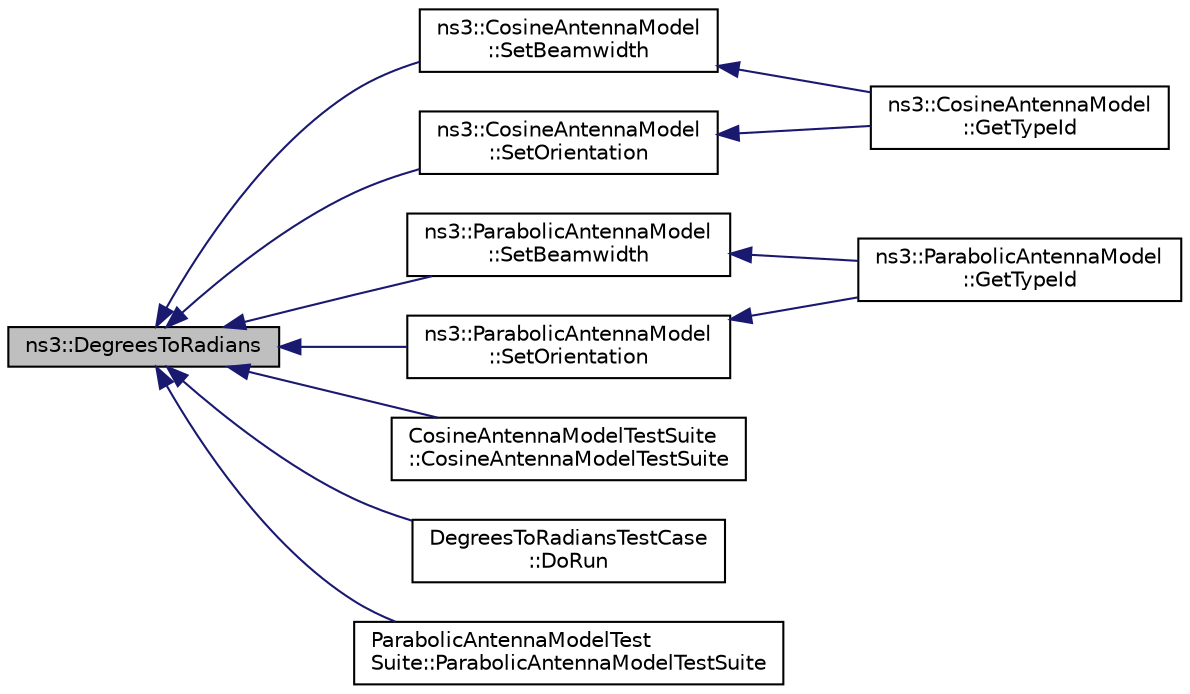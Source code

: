 digraph "ns3::DegreesToRadians"
{
  edge [fontname="Helvetica",fontsize="10",labelfontname="Helvetica",labelfontsize="10"];
  node [fontname="Helvetica",fontsize="10",shape=record];
  rankdir="LR";
  Node1 [label="ns3::DegreesToRadians",height=0.2,width=0.4,color="black", fillcolor="grey75", style="filled", fontcolor="black"];
  Node1 -> Node2 [dir="back",color="midnightblue",fontsize="10",style="solid"];
  Node2 [label="ns3::CosineAntennaModel\l::SetBeamwidth",height=0.2,width=0.4,color="black", fillcolor="white", style="filled",URL="$d6/d8d/classns3_1_1CosineAntennaModel.html#a7caccbf17a4aa217250ccf11e73f67a3"];
  Node2 -> Node3 [dir="back",color="midnightblue",fontsize="10",style="solid"];
  Node3 [label="ns3::CosineAntennaModel\l::GetTypeId",height=0.2,width=0.4,color="black", fillcolor="white", style="filled",URL="$d6/d8d/classns3_1_1CosineAntennaModel.html#a9424e417e8a7e4ac55d1779f4d1d1a2f"];
  Node1 -> Node4 [dir="back",color="midnightblue",fontsize="10",style="solid"];
  Node4 [label="ns3::CosineAntennaModel\l::SetOrientation",height=0.2,width=0.4,color="black", fillcolor="white", style="filled",URL="$d6/d8d/classns3_1_1CosineAntennaModel.html#ae2eb962f9eaa9f507c311f9be43f42d5"];
  Node4 -> Node3 [dir="back",color="midnightblue",fontsize="10",style="solid"];
  Node1 -> Node5 [dir="back",color="midnightblue",fontsize="10",style="solid"];
  Node5 [label="ns3::ParabolicAntennaModel\l::SetBeamwidth",height=0.2,width=0.4,color="black", fillcolor="white", style="filled",URL="$df/d58/classns3_1_1ParabolicAntennaModel.html#a1cf15e22d077ff6957c7f9c0f4cdc5a5"];
  Node5 -> Node6 [dir="back",color="midnightblue",fontsize="10",style="solid"];
  Node6 [label="ns3::ParabolicAntennaModel\l::GetTypeId",height=0.2,width=0.4,color="black", fillcolor="white", style="filled",URL="$df/d58/classns3_1_1ParabolicAntennaModel.html#a0d934cb882753be1dcaf09303fda25db"];
  Node1 -> Node7 [dir="back",color="midnightblue",fontsize="10",style="solid"];
  Node7 [label="ns3::ParabolicAntennaModel\l::SetOrientation",height=0.2,width=0.4,color="black", fillcolor="white", style="filled",URL="$df/d58/classns3_1_1ParabolicAntennaModel.html#a9a1c122ef8b11f2b677a77fbd6535a93"];
  Node7 -> Node6 [dir="back",color="midnightblue",fontsize="10",style="solid"];
  Node1 -> Node8 [dir="back",color="midnightblue",fontsize="10",style="solid"];
  Node8 [label="CosineAntennaModelTestSuite\l::CosineAntennaModelTestSuite",height=0.2,width=0.4,color="black", fillcolor="white", style="filled",URL="$da/db1/classCosineAntennaModelTestSuite.html#a20c64da62d9ead12c6b3e95a6a3352dc"];
  Node1 -> Node9 [dir="back",color="midnightblue",fontsize="10",style="solid"];
  Node9 [label="DegreesToRadiansTestCase\l::DoRun",height=0.2,width=0.4,color="black", fillcolor="white", style="filled",URL="$d1/d1c/classDegreesToRadiansTestCase.html#a53eee6918ef06228444edd7c5be40db1",tooltip="Implementation to actually run this TestCase. "];
  Node1 -> Node10 [dir="back",color="midnightblue",fontsize="10",style="solid"];
  Node10 [label="ParabolicAntennaModelTest\lSuite::ParabolicAntennaModelTestSuite",height=0.2,width=0.4,color="black", fillcolor="white", style="filled",URL="$d2/dec/classParabolicAntennaModelTestSuite.html#abc4e035d584c42214680fb5ee1fec3c9"];
}
